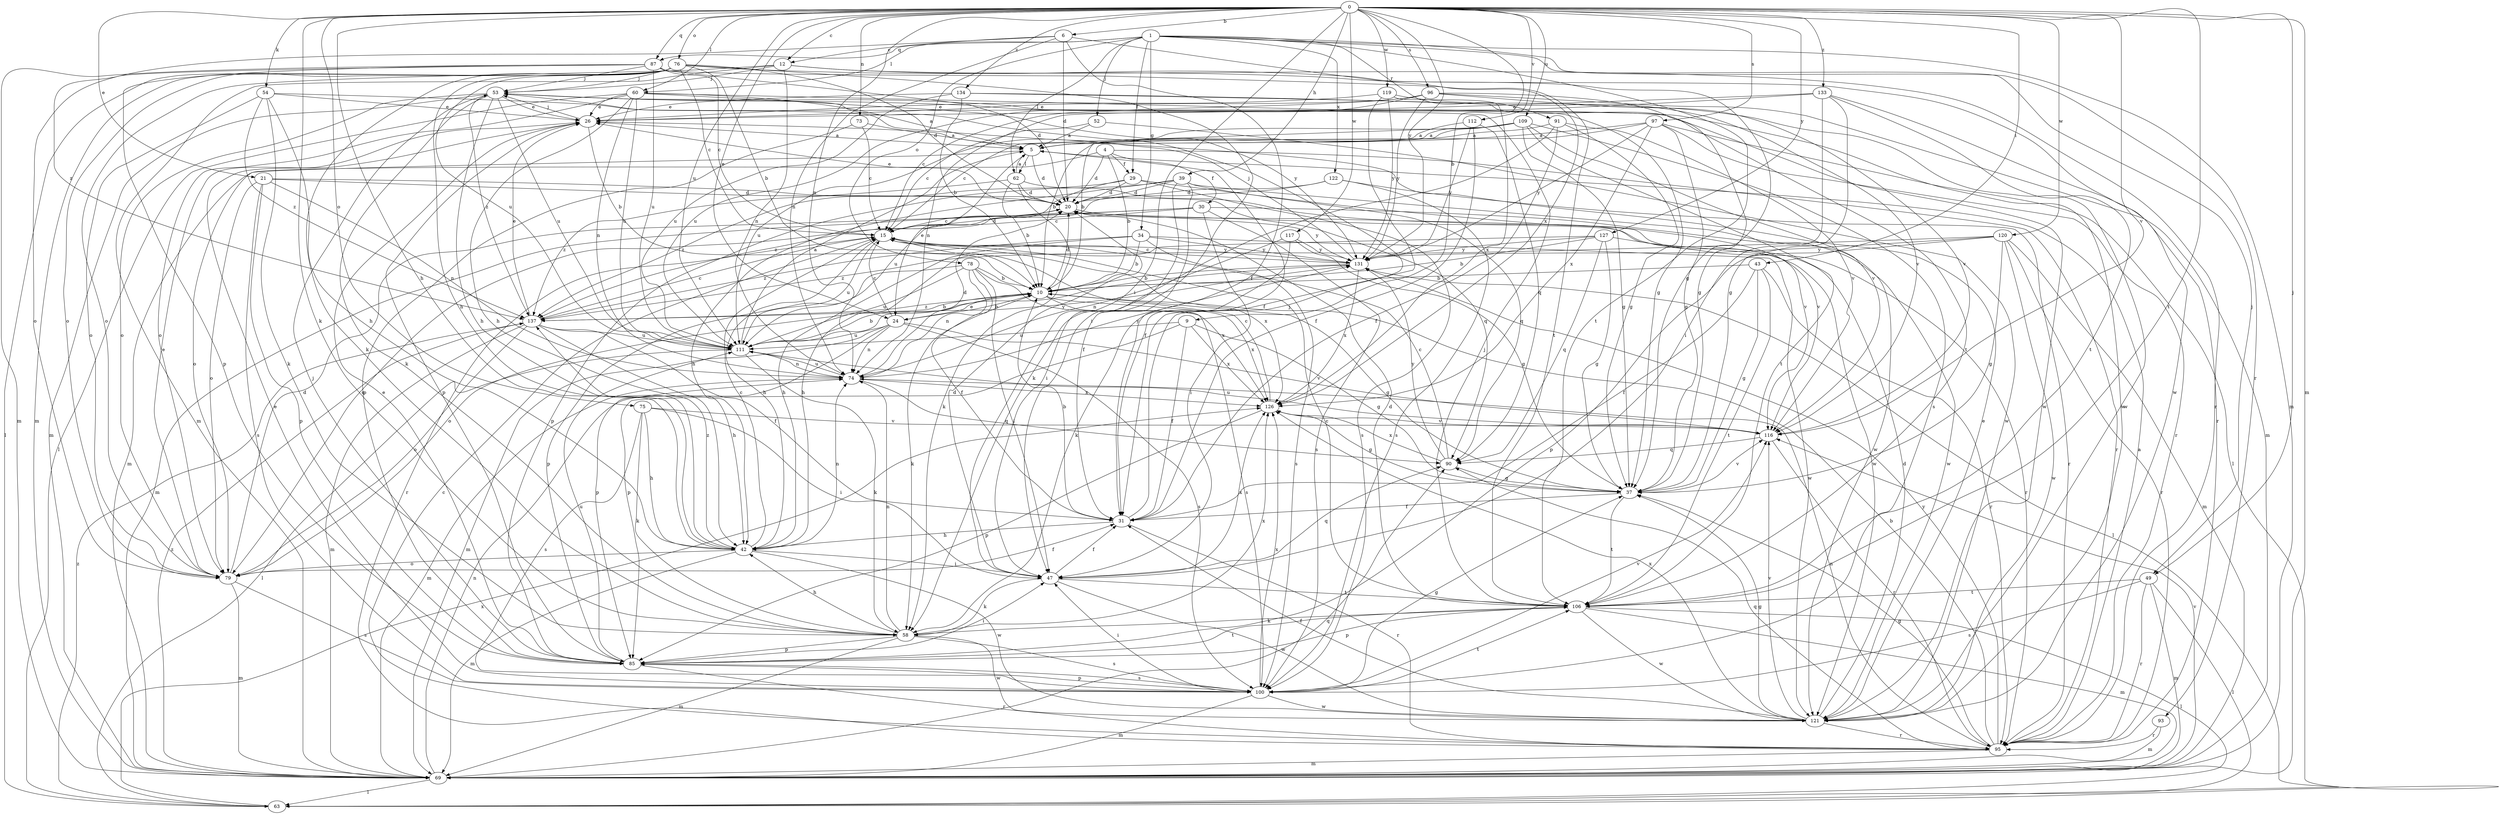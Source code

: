 strict digraph  {
0;
1;
4;
5;
6;
9;
10;
12;
15;
20;
21;
24;
26;
29;
30;
31;
34;
37;
39;
42;
43;
47;
49;
52;
53;
54;
58;
60;
62;
63;
69;
73;
74;
75;
76;
78;
79;
85;
87;
90;
91;
93;
95;
96;
97;
100;
106;
109;
111;
112;
116;
117;
119;
120;
121;
122;
126;
127;
131;
133;
134;
137;
0 -> 6  [label=b];
0 -> 9  [label=b];
0 -> 12  [label=c];
0 -> 21  [label=e];
0 -> 24  [label=e];
0 -> 39  [label=h];
0 -> 42  [label=h];
0 -> 43  [label=i];
0 -> 47  [label=i];
0 -> 49  [label=j];
0 -> 54  [label=k];
0 -> 58  [label=k];
0 -> 60  [label=l];
0 -> 69  [label=m];
0 -> 73  [label=n];
0 -> 74  [label=n];
0 -> 75  [label=o];
0 -> 76  [label=o];
0 -> 87  [label=q];
0 -> 96  [label=s];
0 -> 97  [label=s];
0 -> 106  [label=t];
0 -> 109  [label=u];
0 -> 111  [label=u];
0 -> 112  [label=v];
0 -> 116  [label=v];
0 -> 117  [label=w];
0 -> 119  [label=w];
0 -> 120  [label=w];
0 -> 127  [label=y];
0 -> 131  [label=y];
0 -> 133  [label=z];
0 -> 134  [label=z];
1 -> 29  [label=f];
1 -> 34  [label=g];
1 -> 49  [label=j];
1 -> 52  [label=j];
1 -> 60  [label=l];
1 -> 62  [label=l];
1 -> 69  [label=m];
1 -> 78  [label=o];
1 -> 87  [label=q];
1 -> 91  [label=r];
1 -> 93  [label=r];
1 -> 106  [label=t];
1 -> 122  [label=x];
4 -> 10  [label=b];
4 -> 20  [label=d];
4 -> 29  [label=f];
4 -> 30  [label=f];
4 -> 69  [label=m];
4 -> 95  [label=r];
5 -> 20  [label=d];
5 -> 24  [label=e];
5 -> 31  [label=f];
5 -> 62  [label=l];
5 -> 79  [label=o];
6 -> 12  [label=c];
6 -> 20  [label=d];
6 -> 31  [label=f];
6 -> 74  [label=n];
6 -> 126  [label=x];
6 -> 137  [label=z];
9 -> 31  [label=f];
9 -> 37  [label=g];
9 -> 85  [label=p];
9 -> 111  [label=u];
9 -> 126  [label=x];
10 -> 20  [label=d];
10 -> 24  [label=e];
10 -> 37  [label=g];
10 -> 58  [label=k];
10 -> 100  [label=s];
10 -> 126  [label=x];
10 -> 137  [label=z];
12 -> 53  [label=j];
12 -> 69  [label=m];
12 -> 74  [label=n];
12 -> 79  [label=o];
12 -> 95  [label=r];
12 -> 121  [label=w];
15 -> 20  [label=d];
15 -> 42  [label=h];
15 -> 95  [label=r];
15 -> 111  [label=u];
15 -> 126  [label=x];
15 -> 131  [label=y];
20 -> 15  [label=c];
20 -> 26  [label=e];
20 -> 121  [label=w];
20 -> 131  [label=y];
21 -> 20  [label=d];
21 -> 74  [label=n];
21 -> 79  [label=o];
21 -> 85  [label=p];
21 -> 90  [label=q];
21 -> 100  [label=s];
24 -> 10  [label=b];
24 -> 15  [label=c];
24 -> 69  [label=m];
24 -> 74  [label=n];
24 -> 85  [label=p];
24 -> 100  [label=s];
24 -> 111  [label=u];
24 -> 116  [label=v];
26 -> 5  [label=a];
26 -> 10  [label=b];
26 -> 53  [label=j];
26 -> 85  [label=p];
29 -> 20  [label=d];
29 -> 100  [label=s];
29 -> 111  [label=u];
29 -> 116  [label=v];
29 -> 137  [label=z];
30 -> 15  [label=c];
30 -> 47  [label=i];
30 -> 69  [label=m];
30 -> 79  [label=o];
30 -> 100  [label=s];
30 -> 121  [label=w];
31 -> 10  [label=b];
31 -> 42  [label=h];
31 -> 53  [label=j];
31 -> 95  [label=r];
34 -> 10  [label=b];
34 -> 42  [label=h];
34 -> 100  [label=s];
34 -> 121  [label=w];
34 -> 131  [label=y];
34 -> 137  [label=z];
37 -> 31  [label=f];
37 -> 106  [label=t];
37 -> 116  [label=v];
39 -> 20  [label=d];
39 -> 31  [label=f];
39 -> 42  [label=h];
39 -> 47  [label=i];
39 -> 85  [label=p];
39 -> 90  [label=q];
39 -> 121  [label=w];
42 -> 15  [label=c];
42 -> 47  [label=i];
42 -> 69  [label=m];
42 -> 74  [label=n];
42 -> 79  [label=o];
42 -> 121  [label=w];
42 -> 137  [label=z];
43 -> 10  [label=b];
43 -> 31  [label=f];
43 -> 37  [label=g];
43 -> 95  [label=r];
43 -> 106  [label=t];
47 -> 20  [label=d];
47 -> 31  [label=f];
47 -> 58  [label=k];
47 -> 90  [label=q];
47 -> 106  [label=t];
47 -> 121  [label=w];
47 -> 126  [label=x];
49 -> 63  [label=l];
49 -> 69  [label=m];
49 -> 95  [label=r];
49 -> 100  [label=s];
49 -> 106  [label=t];
52 -> 5  [label=a];
52 -> 15  [label=c];
52 -> 121  [label=w];
53 -> 26  [label=e];
53 -> 42  [label=h];
53 -> 58  [label=k];
53 -> 69  [label=m];
53 -> 79  [label=o];
53 -> 111  [label=u];
53 -> 121  [label=w];
53 -> 137  [label=z];
54 -> 26  [label=e];
54 -> 42  [label=h];
54 -> 58  [label=k];
54 -> 79  [label=o];
54 -> 121  [label=w];
54 -> 137  [label=z];
58 -> 42  [label=h];
58 -> 69  [label=m];
58 -> 74  [label=n];
58 -> 85  [label=p];
58 -> 100  [label=s];
58 -> 121  [label=w];
58 -> 126  [label=x];
60 -> 5  [label=a];
60 -> 26  [label=e];
60 -> 37  [label=g];
60 -> 42  [label=h];
60 -> 63  [label=l];
60 -> 74  [label=n];
60 -> 79  [label=o];
60 -> 111  [label=u];
60 -> 131  [label=y];
62 -> 5  [label=a];
62 -> 10  [label=b];
62 -> 20  [label=d];
62 -> 58  [label=k];
62 -> 116  [label=v];
62 -> 137  [label=z];
63 -> 126  [label=x];
63 -> 137  [label=z];
69 -> 63  [label=l];
69 -> 74  [label=n];
69 -> 90  [label=q];
69 -> 116  [label=v];
69 -> 137  [label=z];
73 -> 5  [label=a];
73 -> 15  [label=c];
73 -> 85  [label=p];
74 -> 20  [label=d];
74 -> 69  [label=m];
74 -> 90  [label=q];
74 -> 111  [label=u];
74 -> 126  [label=x];
74 -> 131  [label=y];
75 -> 42  [label=h];
75 -> 47  [label=i];
75 -> 58  [label=k];
75 -> 100  [label=s];
75 -> 116  [label=v];
76 -> 10  [label=b];
76 -> 15  [label=c];
76 -> 20  [label=d];
76 -> 37  [label=g];
76 -> 42  [label=h];
76 -> 47  [label=i];
76 -> 53  [label=j];
76 -> 58  [label=k];
76 -> 63  [label=l];
76 -> 69  [label=m];
76 -> 79  [label=o];
76 -> 111  [label=u];
78 -> 10  [label=b];
78 -> 31  [label=f];
78 -> 47  [label=i];
78 -> 74  [label=n];
78 -> 85  [label=p];
78 -> 111  [label=u];
78 -> 126  [label=x];
79 -> 20  [label=d];
79 -> 26  [label=e];
79 -> 31  [label=f];
79 -> 69  [label=m];
79 -> 100  [label=s];
85 -> 26  [label=e];
85 -> 47  [label=i];
85 -> 53  [label=j];
85 -> 95  [label=r];
85 -> 100  [label=s];
85 -> 106  [label=t];
85 -> 111  [label=u];
87 -> 15  [label=c];
87 -> 20  [label=d];
87 -> 53  [label=j];
87 -> 69  [label=m];
87 -> 79  [label=o];
87 -> 85  [label=p];
87 -> 106  [label=t];
87 -> 111  [label=u];
90 -> 15  [label=c];
90 -> 37  [label=g];
90 -> 126  [label=x];
90 -> 131  [label=y];
91 -> 5  [label=a];
91 -> 31  [label=f];
91 -> 37  [label=g];
91 -> 58  [label=k];
91 -> 116  [label=v];
93 -> 69  [label=m];
93 -> 95  [label=r];
95 -> 5  [label=a];
95 -> 10  [label=b];
95 -> 15  [label=c];
95 -> 37  [label=g];
95 -> 69  [label=m];
95 -> 74  [label=n];
95 -> 90  [label=q];
95 -> 131  [label=y];
96 -> 15  [label=c];
96 -> 26  [label=e];
96 -> 37  [label=g];
96 -> 69  [label=m];
96 -> 111  [label=u];
96 -> 116  [label=v];
96 -> 131  [label=y];
97 -> 5  [label=a];
97 -> 10  [label=b];
97 -> 37  [label=g];
97 -> 63  [label=l];
97 -> 95  [label=r];
97 -> 126  [label=x];
97 -> 131  [label=y];
100 -> 26  [label=e];
100 -> 37  [label=g];
100 -> 47  [label=i];
100 -> 69  [label=m];
100 -> 85  [label=p];
100 -> 106  [label=t];
100 -> 116  [label=v];
100 -> 121  [label=w];
100 -> 126  [label=x];
106 -> 15  [label=c];
106 -> 20  [label=d];
106 -> 53  [label=j];
106 -> 58  [label=k];
106 -> 63  [label=l];
106 -> 69  [label=m];
106 -> 85  [label=p];
106 -> 121  [label=w];
109 -> 5  [label=a];
109 -> 10  [label=b];
109 -> 15  [label=c];
109 -> 37  [label=g];
109 -> 100  [label=s];
109 -> 106  [label=t];
109 -> 111  [label=u];
109 -> 116  [label=v];
111 -> 5  [label=a];
111 -> 10  [label=b];
111 -> 58  [label=k];
111 -> 63  [label=l];
111 -> 74  [label=n];
111 -> 131  [label=y];
112 -> 5  [label=a];
112 -> 31  [label=f];
112 -> 90  [label=q];
112 -> 131  [label=y];
116 -> 90  [label=q];
116 -> 95  [label=r];
116 -> 111  [label=u];
117 -> 37  [label=g];
117 -> 58  [label=k];
117 -> 74  [label=n];
117 -> 131  [label=y];
119 -> 26  [label=e];
119 -> 31  [label=f];
119 -> 121  [label=w];
119 -> 126  [label=x];
119 -> 131  [label=y];
120 -> 37  [label=g];
120 -> 69  [label=m];
120 -> 85  [label=p];
120 -> 95  [label=r];
120 -> 121  [label=w];
120 -> 131  [label=y];
120 -> 137  [label=z];
121 -> 20  [label=d];
121 -> 26  [label=e];
121 -> 31  [label=f];
121 -> 37  [label=g];
121 -> 95  [label=r];
121 -> 116  [label=v];
121 -> 126  [label=x];
122 -> 20  [label=d];
122 -> 95  [label=r];
122 -> 100  [label=s];
122 -> 137  [label=z];
126 -> 15  [label=c];
126 -> 37  [label=g];
126 -> 85  [label=p];
126 -> 116  [label=v];
127 -> 10  [label=b];
127 -> 37  [label=g];
127 -> 42  [label=h];
127 -> 90  [label=q];
127 -> 95  [label=r];
127 -> 131  [label=y];
131 -> 10  [label=b];
131 -> 15  [label=c];
131 -> 53  [label=j];
131 -> 63  [label=l];
131 -> 79  [label=o];
131 -> 126  [label=x];
133 -> 26  [label=e];
133 -> 37  [label=g];
133 -> 47  [label=i];
133 -> 74  [label=n];
133 -> 95  [label=r];
133 -> 106  [label=t];
134 -> 10  [label=b];
134 -> 26  [label=e];
134 -> 106  [label=t];
134 -> 111  [label=u];
134 -> 116  [label=v];
137 -> 10  [label=b];
137 -> 15  [label=c];
137 -> 26  [label=e];
137 -> 31  [label=f];
137 -> 42  [label=h];
137 -> 69  [label=m];
137 -> 79  [label=o];
137 -> 111  [label=u];
}
